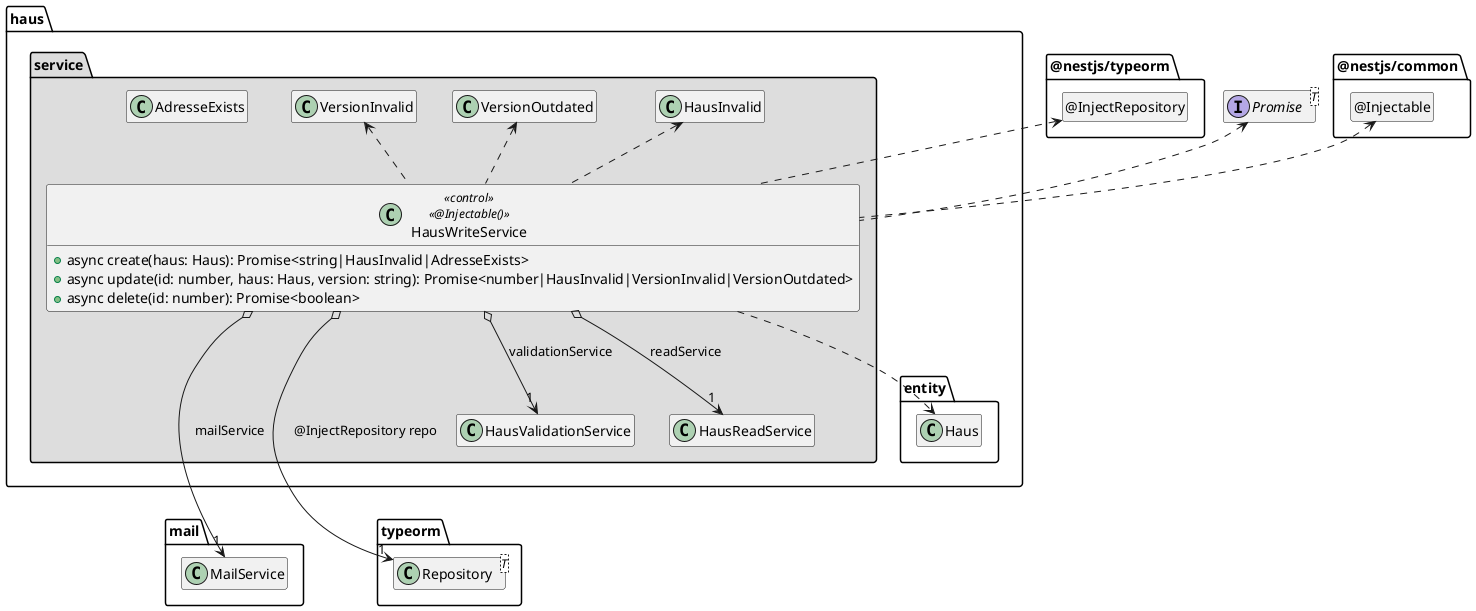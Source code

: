 @startuml Anwendungskern

interface Promise<T>

package @nestjs/common {
  class "@Injectable" as Injectable
  hide Injectable circle
}

package typeorm {
  class Repository<T>
}

package @nestjs/typeorm {
  class "@InjectRepository" as InjectRepository
  hide InjectRepository circle
}

package mail {
  class MailService
}

package haus {
  package entity {
    class Haus
  }

  package service #DDDDDD {
    class HausInvalid
    class AdresseExists
    class VersionInvalid
    class VersionOutdated

    class HausWriteService << control >> <<@Injectable()>> {
      + async create(haus: Haus): Promise<string|HausInvalid|AdresseExists>
      + async update(id: number, haus: Haus, version: string): Promise<number|HausInvalid|VersionInvalid|VersionOutdated>
      + async delete(id: number): Promise<boolean>
    }

    HausWriteService o--> "1" HausValidationService: validationService
    HausWriteService o--> "1" HausReadService: readService
    HausWriteService o--> "1" Repository: @InjectRepository repo
    HausWriteService o--> "1" MailService: mailService

    HausWriteService .up.> Injectable
    HausWriteService .up.> InjectRepository

    HausWriteService .up.> Promise
    HausWriteService ..> Haus
    HausWriteService .up.> HausInvalid
    HausWriteService .up.> VersionInvalid
    HausWriteService .up.> VersionOutdated

    HausInvalid .up[hidden].> Haus
    Haus .up[hidden].> Promise
    Haus .up[hidden].> Injectable
    Haus .up[hidden].> InjectRepository
    HausValidationService .[hidden].> Repository
    HausValidationService .[hidden].> MailService
  }
}

hide empty members

@enduml
